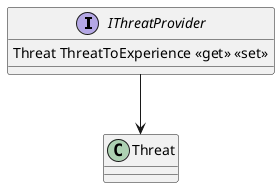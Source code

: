 @startuml
interface IThreatProvider {
    Threat ThreatToExperience <<get>> <<set>>
}
IThreatProvider --> Threat
@enduml
